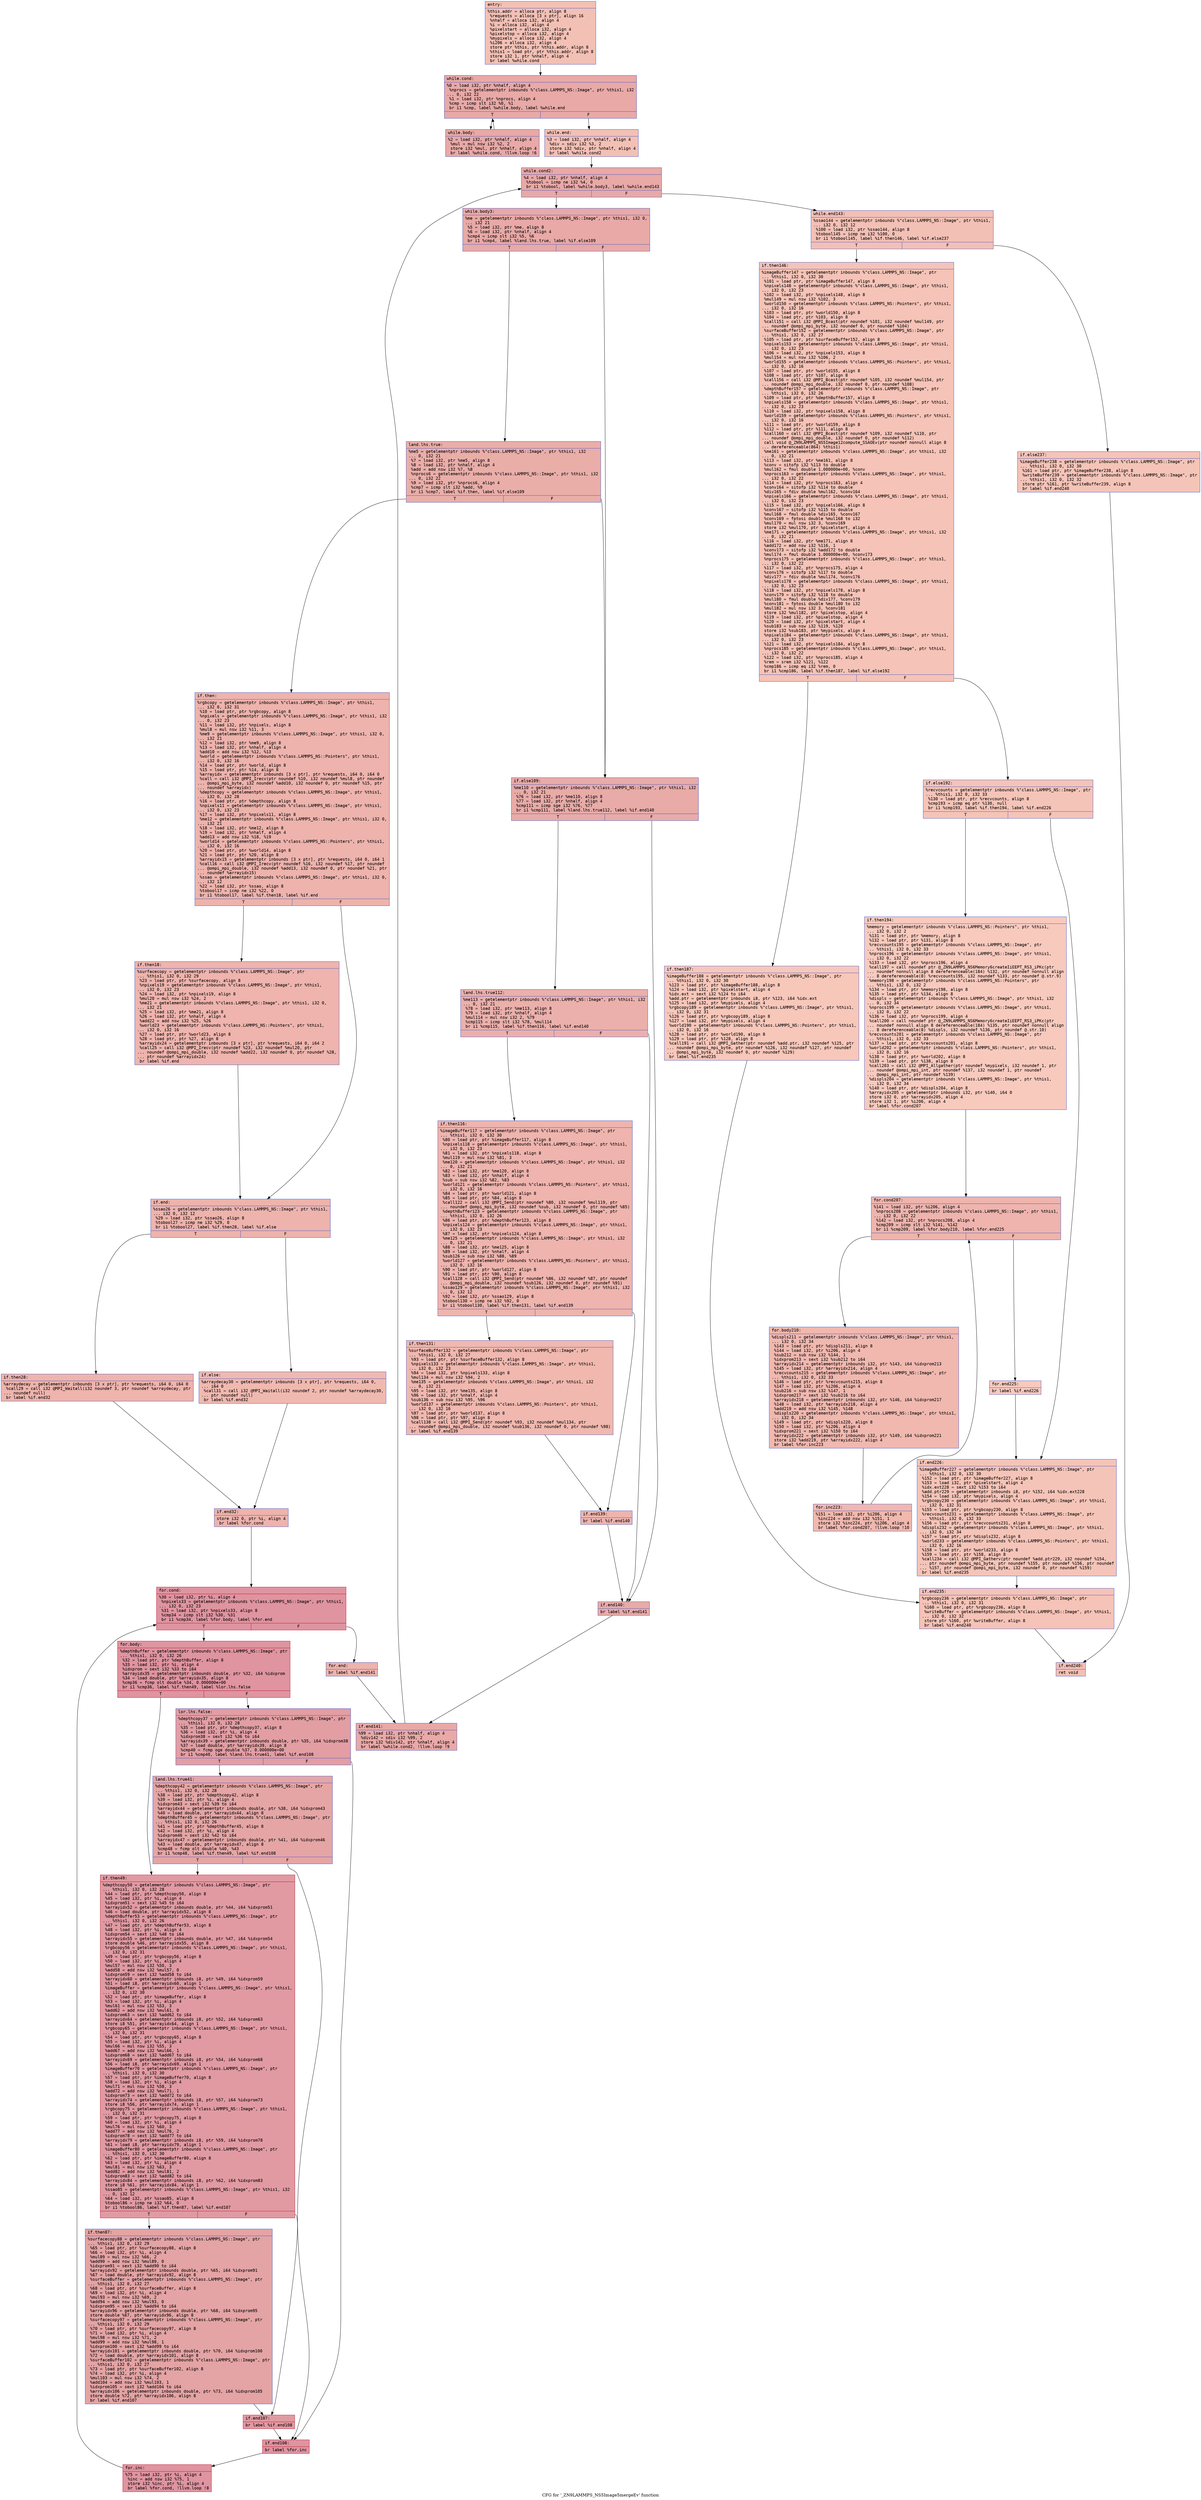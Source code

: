 digraph "CFG for '_ZN9LAMMPS_NS5Image5mergeEv' function" {
	label="CFG for '_ZN9LAMMPS_NS5Image5mergeEv' function";

	Node0x55d953161df0 [shape=record,color="#3d50c3ff", style=filled, fillcolor="#e5705870" fontname="Courier",label="{entry:\l|  %this.addr = alloca ptr, align 8\l  %requests = alloca [3 x ptr], align 16\l  %nhalf = alloca i32, align 4\l  %i = alloca i32, align 4\l  %pixelstart = alloca i32, align 4\l  %pixelstop = alloca i32, align 4\l  %mypixels = alloca i32, align 4\l  %i206 = alloca i32, align 4\l  store ptr %this, ptr %this.addr, align 8\l  %this1 = load ptr, ptr %this.addr, align 8\l  store i32 1, ptr %nhalf, align 4\l  br label %while.cond\l}"];
	Node0x55d953161df0 -> Node0x55d953162520[tooltip="entry -> while.cond\nProbability 100.00%" ];
	Node0x55d953162520 [shape=record,color="#3d50c3ff", style=filled, fillcolor="#ca3b3770" fontname="Courier",label="{while.cond:\l|  %0 = load i32, ptr %nhalf, align 4\l  %nprocs = getelementptr inbounds %\"class.LAMMPS_NS::Image\", ptr %this1, i32\l... 0, i32 22\l  %1 = load i32, ptr %nprocs, align 4\l  %cmp = icmp slt i32 %0, %1\l  br i1 %cmp, label %while.body, label %while.end\l|{<s0>T|<s1>F}}"];
	Node0x55d953162520:s0 -> Node0x55d953162a40[tooltip="while.cond -> while.body\nProbability 96.88%" ];
	Node0x55d953162520:s1 -> Node0x55d953162ac0[tooltip="while.cond -> while.end\nProbability 3.12%" ];
	Node0x55d953162a40 [shape=record,color="#3d50c3ff", style=filled, fillcolor="#ca3b3770" fontname="Courier",label="{while.body:\l|  %2 = load i32, ptr %nhalf, align 4\l  %mul = mul nsw i32 %2, 2\l  store i32 %mul, ptr %nhalf, align 4\l  br label %while.cond, !llvm.loop !6\l}"];
	Node0x55d953162a40 -> Node0x55d953162520[tooltip="while.body -> while.cond\nProbability 100.00%" ];
	Node0x55d953162ac0 [shape=record,color="#3d50c3ff", style=filled, fillcolor="#e5705870" fontname="Courier",label="{while.end:\l|  %3 = load i32, ptr %nhalf, align 4\l  %div = sdiv i32 %3, 2\l  store i32 %div, ptr %nhalf, align 4\l  br label %while.cond2\l}"];
	Node0x55d953162ac0 -> Node0x55d953163150[tooltip="while.end -> while.cond2\nProbability 100.00%" ];
	Node0x55d953163150 [shape=record,color="#3d50c3ff", style=filled, fillcolor="#ca3b3770" fontname="Courier",label="{while.cond2:\l|  %4 = load i32, ptr %nhalf, align 4\l  %tobool = icmp ne i32 %4, 0\l  br i1 %tobool, label %while.body3, label %while.end143\l|{<s0>T|<s1>F}}"];
	Node0x55d953163150:s0 -> Node0x55d953163370[tooltip="while.cond2 -> while.body3\nProbability 96.88%" ];
	Node0x55d953163150:s1 -> Node0x55d9531633f0[tooltip="while.cond2 -> while.end143\nProbability 3.12%" ];
	Node0x55d953163370 [shape=record,color="#3d50c3ff", style=filled, fillcolor="#ca3b3770" fontname="Courier",label="{while.body3:\l|  %me = getelementptr inbounds %\"class.LAMMPS_NS::Image\", ptr %this1, i32 0,\l... i32 21\l  %5 = load i32, ptr %me, align 8\l  %6 = load i32, ptr %nhalf, align 4\l  %cmp4 = icmp slt i32 %5, %6\l  br i1 %cmp4, label %land.lhs.true, label %if.else109\l|{<s0>T|<s1>F}}"];
	Node0x55d953163370:s0 -> Node0x55d9531637b0[tooltip="while.body3 -> land.lhs.true\nProbability 50.00%" ];
	Node0x55d953163370:s1 -> Node0x55d953162770[tooltip="while.body3 -> if.else109\nProbability 50.00%" ];
	Node0x55d9531637b0 [shape=record,color="#3d50c3ff", style=filled, fillcolor="#d0473d70" fontname="Courier",label="{land.lhs.true:\l|  %me5 = getelementptr inbounds %\"class.LAMMPS_NS::Image\", ptr %this1, i32\l... 0, i32 21\l  %7 = load i32, ptr %me5, align 8\l  %8 = load i32, ptr %nhalf, align 4\l  %add = add nsw i32 %7, %8\l  %nprocs6 = getelementptr inbounds %\"class.LAMMPS_NS::Image\", ptr %this1, i32\l... 0, i32 22\l  %9 = load i32, ptr %nprocs6, align 4\l  %cmp7 = icmp slt i32 %add, %9\l  br i1 %cmp7, label %if.then, label %if.else109\l|{<s0>T|<s1>F}}"];
	Node0x55d9531637b0:s0 -> Node0x55d953163f90[tooltip="land.lhs.true -> if.then\nProbability 50.00%" ];
	Node0x55d9531637b0:s1 -> Node0x55d953162770[tooltip="land.lhs.true -> if.else109\nProbability 50.00%" ];
	Node0x55d953163f90 [shape=record,color="#3d50c3ff", style=filled, fillcolor="#d6524470" fontname="Courier",label="{if.then:\l|  %rgbcopy = getelementptr inbounds %\"class.LAMMPS_NS::Image\", ptr %this1,\l... i32 0, i32 31\l  %10 = load ptr, ptr %rgbcopy, align 8\l  %npixels = getelementptr inbounds %\"class.LAMMPS_NS::Image\", ptr %this1, i32\l... 0, i32 23\l  %11 = load i32, ptr %npixels, align 8\l  %mul8 = mul nsw i32 %11, 3\l  %me9 = getelementptr inbounds %\"class.LAMMPS_NS::Image\", ptr %this1, i32 0,\l... i32 21\l  %12 = load i32, ptr %me9, align 8\l  %13 = load i32, ptr %nhalf, align 4\l  %add10 = add nsw i32 %12, %13\l  %world = getelementptr inbounds %\"class.LAMMPS_NS::Pointers\", ptr %this1,\l... i32 0, i32 16\l  %14 = load ptr, ptr %world, align 8\l  %15 = load ptr, ptr %14, align 8\l  %arrayidx = getelementptr inbounds [3 x ptr], ptr %requests, i64 0, i64 0\l  %call = call i32 @MPI_Irecv(ptr noundef %10, i32 noundef %mul8, ptr noundef\l... @ompi_mpi_byte, i32 noundef %add10, i32 noundef 0, ptr noundef %15, ptr\l... noundef %arrayidx)\l  %depthcopy = getelementptr inbounds %\"class.LAMMPS_NS::Image\", ptr %this1,\l... i32 0, i32 28\l  %16 = load ptr, ptr %depthcopy, align 8\l  %npixels11 = getelementptr inbounds %\"class.LAMMPS_NS::Image\", ptr %this1,\l... i32 0, i32 23\l  %17 = load i32, ptr %npixels11, align 8\l  %me12 = getelementptr inbounds %\"class.LAMMPS_NS::Image\", ptr %this1, i32 0,\l... i32 21\l  %18 = load i32, ptr %me12, align 8\l  %19 = load i32, ptr %nhalf, align 4\l  %add13 = add nsw i32 %18, %19\l  %world14 = getelementptr inbounds %\"class.LAMMPS_NS::Pointers\", ptr %this1,\l... i32 0, i32 16\l  %20 = load ptr, ptr %world14, align 8\l  %21 = load ptr, ptr %20, align 8\l  %arrayidx15 = getelementptr inbounds [3 x ptr], ptr %requests, i64 0, i64 1\l  %call16 = call i32 @MPI_Irecv(ptr noundef %16, i32 noundef %17, ptr noundef\l... @ompi_mpi_double, i32 noundef %add13, i32 noundef 0, ptr noundef %21, ptr\l... noundef %arrayidx15)\l  %ssao = getelementptr inbounds %\"class.LAMMPS_NS::Image\", ptr %this1, i32 0,\l... i32 12\l  %22 = load i32, ptr %ssao, align 8\l  %tobool17 = icmp ne i32 %22, 0\l  br i1 %tobool17, label %if.then18, label %if.end\l|{<s0>T|<s1>F}}"];
	Node0x55d953163f90:s0 -> Node0x55d953165800[tooltip="if.then -> if.then18\nProbability 62.50%" ];
	Node0x55d953163f90:s1 -> Node0x55d953163830[tooltip="if.then -> if.end\nProbability 37.50%" ];
	Node0x55d953165800 [shape=record,color="#3d50c3ff", style=filled, fillcolor="#d8564670" fontname="Courier",label="{if.then18:\l|  %surfacecopy = getelementptr inbounds %\"class.LAMMPS_NS::Image\", ptr\l... %this1, i32 0, i32 29\l  %23 = load ptr, ptr %surfacecopy, align 8\l  %npixels19 = getelementptr inbounds %\"class.LAMMPS_NS::Image\", ptr %this1,\l... i32 0, i32 23\l  %24 = load i32, ptr %npixels19, align 8\l  %mul20 = mul nsw i32 %24, 2\l  %me21 = getelementptr inbounds %\"class.LAMMPS_NS::Image\", ptr %this1, i32 0,\l... i32 21\l  %25 = load i32, ptr %me21, align 8\l  %26 = load i32, ptr %nhalf, align 4\l  %add22 = add nsw i32 %25, %26\l  %world23 = getelementptr inbounds %\"class.LAMMPS_NS::Pointers\", ptr %this1,\l... i32 0, i32 16\l  %27 = load ptr, ptr %world23, align 8\l  %28 = load ptr, ptr %27, align 8\l  %arrayidx24 = getelementptr inbounds [3 x ptr], ptr %requests, i64 0, i64 2\l  %call25 = call i32 @MPI_Irecv(ptr noundef %23, i32 noundef %mul20, ptr\l... noundef @ompi_mpi_double, i32 noundef %add22, i32 noundef 0, ptr noundef %28,\l... ptr noundef %arrayidx24)\l  br label %if.end\l}"];
	Node0x55d953165800 -> Node0x55d953163830[tooltip="if.then18 -> if.end\nProbability 100.00%" ];
	Node0x55d953163830 [shape=record,color="#3d50c3ff", style=filled, fillcolor="#d6524470" fontname="Courier",label="{if.end:\l|  %ssao26 = getelementptr inbounds %\"class.LAMMPS_NS::Image\", ptr %this1,\l... i32 0, i32 12\l  %29 = load i32, ptr %ssao26, align 8\l  %tobool27 = icmp ne i32 %29, 0\l  br i1 %tobool27, label %if.then28, label %if.else\l|{<s0>T|<s1>F}}"];
	Node0x55d953163830:s0 -> Node0x55d9531669f0[tooltip="if.end -> if.then28\nProbability 62.50%" ];
	Node0x55d953163830:s1 -> Node0x55d953166a70[tooltip="if.end -> if.else\nProbability 37.50%" ];
	Node0x55d9531669f0 [shape=record,color="#3d50c3ff", style=filled, fillcolor="#d8564670" fontname="Courier",label="{if.then28:\l|  %arraydecay = getelementptr inbounds [3 x ptr], ptr %requests, i64 0, i64 0\l  %call29 = call i32 @MPI_Waitall(i32 noundef 3, ptr noundef %arraydecay, ptr\l... noundef null)\l  br label %if.end32\l}"];
	Node0x55d9531669f0 -> Node0x55d953166dc0[tooltip="if.then28 -> if.end32\nProbability 100.00%" ];
	Node0x55d953166a70 [shape=record,color="#3d50c3ff", style=filled, fillcolor="#de614d70" fontname="Courier",label="{if.else:\l|  %arraydecay30 = getelementptr inbounds [3 x ptr], ptr %requests, i64 0,\l... i64 0\l  %call31 = call i32 @MPI_Waitall(i32 noundef 2, ptr noundef %arraydecay30,\l... ptr noundef null)\l  br label %if.end32\l}"];
	Node0x55d953166a70 -> Node0x55d953166dc0[tooltip="if.else -> if.end32\nProbability 100.00%" ];
	Node0x55d953166dc0 [shape=record,color="#3d50c3ff", style=filled, fillcolor="#d6524470" fontname="Courier",label="{if.end32:\l|  store i32 0, ptr %i, align 4\l  br label %for.cond\l}"];
	Node0x55d953166dc0 -> Node0x55d953167120[tooltip="if.end32 -> for.cond\nProbability 100.00%" ];
	Node0x55d953167120 [shape=record,color="#b70d28ff", style=filled, fillcolor="#b70d2870" fontname="Courier",label="{for.cond:\l|  %30 = load i32, ptr %i, align 4\l  %npixels33 = getelementptr inbounds %\"class.LAMMPS_NS::Image\", ptr %this1,\l... i32 0, i32 23\l  %31 = load i32, ptr %npixels33, align 8\l  %cmp34 = icmp slt i32 %30, %31\l  br i1 %cmp34, label %for.body, label %for.end\l|{<s0>T|<s1>F}}"];
	Node0x55d953167120:s0 -> Node0x55d953167460[tooltip="for.cond -> for.body\nProbability 96.88%" ];
	Node0x55d953167120:s1 -> Node0x55d9531674e0[tooltip="for.cond -> for.end\nProbability 3.12%" ];
	Node0x55d953167460 [shape=record,color="#b70d28ff", style=filled, fillcolor="#b70d2870" fontname="Courier",label="{for.body:\l|  %depthBuffer = getelementptr inbounds %\"class.LAMMPS_NS::Image\", ptr\l... %this1, i32 0, i32 26\l  %32 = load ptr, ptr %depthBuffer, align 8\l  %33 = load i32, ptr %i, align 4\l  %idxprom = sext i32 %33 to i64\l  %arrayidx35 = getelementptr inbounds double, ptr %32, i64 %idxprom\l  %34 = load double, ptr %arrayidx35, align 8\l  %cmp36 = fcmp olt double %34, 0.000000e+00\l  br i1 %cmp36, label %if.then49, label %lor.lhs.false\l|{<s0>T|<s1>F}}"];
	Node0x55d953167460:s0 -> Node0x55d953167a80[tooltip="for.body -> if.then49\nProbability 50.00%" ];
	Node0x55d953167460:s1 -> Node0x55d953167b00[tooltip="for.body -> lor.lhs.false\nProbability 50.00%" ];
	Node0x55d953167b00 [shape=record,color="#3d50c3ff", style=filled, fillcolor="#be242e70" fontname="Courier",label="{lor.lhs.false:\l|  %depthcopy37 = getelementptr inbounds %\"class.LAMMPS_NS::Image\", ptr\l... %this1, i32 0, i32 28\l  %35 = load ptr, ptr %depthcopy37, align 8\l  %36 = load i32, ptr %i, align 4\l  %idxprom38 = sext i32 %36 to i64\l  %arrayidx39 = getelementptr inbounds double, ptr %35, i64 %idxprom38\l  %37 = load double, ptr %arrayidx39, align 8\l  %cmp40 = fcmp oge double %37, 0.000000e+00\l  br i1 %cmp40, label %land.lhs.true41, label %if.end108\l|{<s0>T|<s1>F}}"];
	Node0x55d953167b00:s0 -> Node0x55d9531680c0[tooltip="lor.lhs.false -> land.lhs.true41\nProbability 50.00%" ];
	Node0x55d953167b00:s1 -> Node0x55d953168140[tooltip="lor.lhs.false -> if.end108\nProbability 50.00%" ];
	Node0x55d9531680c0 [shape=record,color="#3d50c3ff", style=filled, fillcolor="#c5333470" fontname="Courier",label="{land.lhs.true41:\l|  %depthcopy42 = getelementptr inbounds %\"class.LAMMPS_NS::Image\", ptr\l... %this1, i32 0, i32 28\l  %38 = load ptr, ptr %depthcopy42, align 8\l  %39 = load i32, ptr %i, align 4\l  %idxprom43 = sext i32 %39 to i64\l  %arrayidx44 = getelementptr inbounds double, ptr %38, i64 %idxprom43\l  %40 = load double, ptr %arrayidx44, align 8\l  %depthBuffer45 = getelementptr inbounds %\"class.LAMMPS_NS::Image\", ptr\l... %this1, i32 0, i32 26\l  %41 = load ptr, ptr %depthBuffer45, align 8\l  %42 = load i32, ptr %i, align 4\l  %idxprom46 = sext i32 %42 to i64\l  %arrayidx47 = getelementptr inbounds double, ptr %41, i64 %idxprom46\l  %43 = load double, ptr %arrayidx47, align 8\l  %cmp48 = fcmp olt double %40, %43\l  br i1 %cmp48, label %if.then49, label %if.end108\l|{<s0>T|<s1>F}}"];
	Node0x55d9531680c0:s0 -> Node0x55d953167a80[tooltip="land.lhs.true41 -> if.then49\nProbability 50.00%" ];
	Node0x55d9531680c0:s1 -> Node0x55d953168140[tooltip="land.lhs.true41 -> if.end108\nProbability 50.00%" ];
	Node0x55d953167a80 [shape=record,color="#b70d28ff", style=filled, fillcolor="#bb1b2c70" fontname="Courier",label="{if.then49:\l|  %depthcopy50 = getelementptr inbounds %\"class.LAMMPS_NS::Image\", ptr\l... %this1, i32 0, i32 28\l  %44 = load ptr, ptr %depthcopy50, align 8\l  %45 = load i32, ptr %i, align 4\l  %idxprom51 = sext i32 %45 to i64\l  %arrayidx52 = getelementptr inbounds double, ptr %44, i64 %idxprom51\l  %46 = load double, ptr %arrayidx52, align 8\l  %depthBuffer53 = getelementptr inbounds %\"class.LAMMPS_NS::Image\", ptr\l... %this1, i32 0, i32 26\l  %47 = load ptr, ptr %depthBuffer53, align 8\l  %48 = load i32, ptr %i, align 4\l  %idxprom54 = sext i32 %48 to i64\l  %arrayidx55 = getelementptr inbounds double, ptr %47, i64 %idxprom54\l  store double %46, ptr %arrayidx55, align 8\l  %rgbcopy56 = getelementptr inbounds %\"class.LAMMPS_NS::Image\", ptr %this1,\l... i32 0, i32 31\l  %49 = load ptr, ptr %rgbcopy56, align 8\l  %50 = load i32, ptr %i, align 4\l  %mul57 = mul nsw i32 %50, 3\l  %add58 = add nsw i32 %mul57, 0\l  %idxprom59 = sext i32 %add58 to i64\l  %arrayidx60 = getelementptr inbounds i8, ptr %49, i64 %idxprom59\l  %51 = load i8, ptr %arrayidx60, align 1\l  %imageBuffer = getelementptr inbounds %\"class.LAMMPS_NS::Image\", ptr %this1,\l... i32 0, i32 30\l  %52 = load ptr, ptr %imageBuffer, align 8\l  %53 = load i32, ptr %i, align 4\l  %mul61 = mul nsw i32 %53, 3\l  %add62 = add nsw i32 %mul61, 0\l  %idxprom63 = sext i32 %add62 to i64\l  %arrayidx64 = getelementptr inbounds i8, ptr %52, i64 %idxprom63\l  store i8 %51, ptr %arrayidx64, align 1\l  %rgbcopy65 = getelementptr inbounds %\"class.LAMMPS_NS::Image\", ptr %this1,\l... i32 0, i32 31\l  %54 = load ptr, ptr %rgbcopy65, align 8\l  %55 = load i32, ptr %i, align 4\l  %mul66 = mul nsw i32 %55, 3\l  %add67 = add nsw i32 %mul66, 1\l  %idxprom68 = sext i32 %add67 to i64\l  %arrayidx69 = getelementptr inbounds i8, ptr %54, i64 %idxprom68\l  %56 = load i8, ptr %arrayidx69, align 1\l  %imageBuffer70 = getelementptr inbounds %\"class.LAMMPS_NS::Image\", ptr\l... %this1, i32 0, i32 30\l  %57 = load ptr, ptr %imageBuffer70, align 8\l  %58 = load i32, ptr %i, align 4\l  %mul71 = mul nsw i32 %58, 3\l  %add72 = add nsw i32 %mul71, 1\l  %idxprom73 = sext i32 %add72 to i64\l  %arrayidx74 = getelementptr inbounds i8, ptr %57, i64 %idxprom73\l  store i8 %56, ptr %arrayidx74, align 1\l  %rgbcopy75 = getelementptr inbounds %\"class.LAMMPS_NS::Image\", ptr %this1,\l... i32 0, i32 31\l  %59 = load ptr, ptr %rgbcopy75, align 8\l  %60 = load i32, ptr %i, align 4\l  %mul76 = mul nsw i32 %60, 3\l  %add77 = add nsw i32 %mul76, 2\l  %idxprom78 = sext i32 %add77 to i64\l  %arrayidx79 = getelementptr inbounds i8, ptr %59, i64 %idxprom78\l  %61 = load i8, ptr %arrayidx79, align 1\l  %imageBuffer80 = getelementptr inbounds %\"class.LAMMPS_NS::Image\", ptr\l... %this1, i32 0, i32 30\l  %62 = load ptr, ptr %imageBuffer80, align 8\l  %63 = load i32, ptr %i, align 4\l  %mul81 = mul nsw i32 %63, 3\l  %add82 = add nsw i32 %mul81, 2\l  %idxprom83 = sext i32 %add82 to i64\l  %arrayidx84 = getelementptr inbounds i8, ptr %62, i64 %idxprom83\l  store i8 %61, ptr %arrayidx84, align 1\l  %ssao85 = getelementptr inbounds %\"class.LAMMPS_NS::Image\", ptr %this1, i32\l... 0, i32 12\l  %64 = load i32, ptr %ssao85, align 8\l  %tobool86 = icmp ne i32 %64, 0\l  br i1 %tobool86, label %if.then87, label %if.end107\l|{<s0>T|<s1>F}}"];
	Node0x55d953167a80:s0 -> Node0x55d95316c3f0[tooltip="if.then49 -> if.then87\nProbability 62.50%" ];
	Node0x55d953167a80:s1 -> Node0x55d95316c470[tooltip="if.then49 -> if.end107\nProbability 37.50%" ];
	Node0x55d95316c3f0 [shape=record,color="#3d50c3ff", style=filled, fillcolor="#c32e3170" fontname="Courier",label="{if.then87:\l|  %surfacecopy88 = getelementptr inbounds %\"class.LAMMPS_NS::Image\", ptr\l... %this1, i32 0, i32 29\l  %65 = load ptr, ptr %surfacecopy88, align 8\l  %66 = load i32, ptr %i, align 4\l  %mul89 = mul nsw i32 %66, 2\l  %add90 = add nsw i32 %mul89, 0\l  %idxprom91 = sext i32 %add90 to i64\l  %arrayidx92 = getelementptr inbounds double, ptr %65, i64 %idxprom91\l  %67 = load double, ptr %arrayidx92, align 8\l  %surfaceBuffer = getelementptr inbounds %\"class.LAMMPS_NS::Image\", ptr\l... %this1, i32 0, i32 27\l  %68 = load ptr, ptr %surfaceBuffer, align 8\l  %69 = load i32, ptr %i, align 4\l  %mul93 = mul nsw i32 %69, 2\l  %add94 = add nsw i32 %mul93, 0\l  %idxprom95 = sext i32 %add94 to i64\l  %arrayidx96 = getelementptr inbounds double, ptr %68, i64 %idxprom95\l  store double %67, ptr %arrayidx96, align 8\l  %surfacecopy97 = getelementptr inbounds %\"class.LAMMPS_NS::Image\", ptr\l... %this1, i32 0, i32 29\l  %70 = load ptr, ptr %surfacecopy97, align 8\l  %71 = load i32, ptr %i, align 4\l  %mul98 = mul nsw i32 %71, 2\l  %add99 = add nsw i32 %mul98, 1\l  %idxprom100 = sext i32 %add99 to i64\l  %arrayidx101 = getelementptr inbounds double, ptr %70, i64 %idxprom100\l  %72 = load double, ptr %arrayidx101, align 8\l  %surfaceBuffer102 = getelementptr inbounds %\"class.LAMMPS_NS::Image\", ptr\l... %this1, i32 0, i32 27\l  %73 = load ptr, ptr %surfaceBuffer102, align 8\l  %74 = load i32, ptr %i, align 4\l  %mul103 = mul nsw i32 %74, 2\l  %add104 = add nsw i32 %mul103, 1\l  %idxprom105 = sext i32 %add104 to i64\l  %arrayidx106 = getelementptr inbounds double, ptr %73, i64 %idxprom105\l  store double %72, ptr %arrayidx106, align 8\l  br label %if.end107\l}"];
	Node0x55d95316c3f0 -> Node0x55d95316c470[tooltip="if.then87 -> if.end107\nProbability 100.00%" ];
	Node0x55d95316c470 [shape=record,color="#b70d28ff", style=filled, fillcolor="#bb1b2c70" fontname="Courier",label="{if.end107:\l|  br label %if.end108\l}"];
	Node0x55d95316c470 -> Node0x55d953168140[tooltip="if.end107 -> if.end108\nProbability 100.00%" ];
	Node0x55d953168140 [shape=record,color="#b70d28ff", style=filled, fillcolor="#b70d2870" fontname="Courier",label="{if.end108:\l|  br label %for.inc\l}"];
	Node0x55d953168140 -> Node0x55d95316dbf0[tooltip="if.end108 -> for.inc\nProbability 100.00%" ];
	Node0x55d95316dbf0 [shape=record,color="#b70d28ff", style=filled, fillcolor="#b70d2870" fontname="Courier",label="{for.inc:\l|  %75 = load i32, ptr %i, align 4\l  %inc = add nsw i32 %75, 1\l  store i32 %inc, ptr %i, align 4\l  br label %for.cond, !llvm.loop !8\l}"];
	Node0x55d95316dbf0 -> Node0x55d953167120[tooltip="for.inc -> for.cond\nProbability 100.00%" ];
	Node0x55d9531674e0 [shape=record,color="#3d50c3ff", style=filled, fillcolor="#d6524470" fontname="Courier",label="{for.end:\l|  br label %if.end141\l}"];
	Node0x55d9531674e0 -> Node0x55d95316e060[tooltip="for.end -> if.end141\nProbability 100.00%" ];
	Node0x55d953162770 [shape=record,color="#3d50c3ff", style=filled, fillcolor="#cc403a70" fontname="Courier",label="{if.else109:\l|  %me110 = getelementptr inbounds %\"class.LAMMPS_NS::Image\", ptr %this1, i32\l... 0, i32 21\l  %76 = load i32, ptr %me110, align 8\l  %77 = load i32, ptr %nhalf, align 4\l  %cmp111 = icmp sge i32 %76, %77\l  br i1 %cmp111, label %land.lhs.true112, label %if.end140\l|{<s0>T|<s1>F}}"];
	Node0x55d953162770:s0 -> Node0x55d95316e3e0[tooltip="if.else109 -> land.lhs.true112\nProbability 50.00%" ];
	Node0x55d953162770:s1 -> Node0x55d95316e480[tooltip="if.else109 -> if.end140\nProbability 50.00%" ];
	Node0x55d95316e3e0 [shape=record,color="#3d50c3ff", style=filled, fillcolor="#d24b4070" fontname="Courier",label="{land.lhs.true112:\l|  %me113 = getelementptr inbounds %\"class.LAMMPS_NS::Image\", ptr %this1, i32\l... 0, i32 21\l  %78 = load i32, ptr %me113, align 8\l  %79 = load i32, ptr %nhalf, align 4\l  %mul114 = mul nsw i32 2, %79\l  %cmp115 = icmp slt i32 %78, %mul114\l  br i1 %cmp115, label %if.then116, label %if.end140\l|{<s0>T|<s1>F}}"];
	Node0x55d95316e3e0:s0 -> Node0x55d95316e900[tooltip="land.lhs.true112 -> if.then116\nProbability 50.00%" ];
	Node0x55d95316e3e0:s1 -> Node0x55d95316e480[tooltip="land.lhs.true112 -> if.end140\nProbability 50.00%" ];
	Node0x55d95316e900 [shape=record,color="#3d50c3ff", style=filled, fillcolor="#d8564670" fontname="Courier",label="{if.then116:\l|  %imageBuffer117 = getelementptr inbounds %\"class.LAMMPS_NS::Image\", ptr\l... %this1, i32 0, i32 30\l  %80 = load ptr, ptr %imageBuffer117, align 8\l  %npixels118 = getelementptr inbounds %\"class.LAMMPS_NS::Image\", ptr %this1,\l... i32 0, i32 23\l  %81 = load i32, ptr %npixels118, align 8\l  %mul119 = mul nsw i32 %81, 3\l  %me120 = getelementptr inbounds %\"class.LAMMPS_NS::Image\", ptr %this1, i32\l... 0, i32 21\l  %82 = load i32, ptr %me120, align 8\l  %83 = load i32, ptr %nhalf, align 4\l  %sub = sub nsw i32 %82, %83\l  %world121 = getelementptr inbounds %\"class.LAMMPS_NS::Pointers\", ptr %this1,\l... i32 0, i32 16\l  %84 = load ptr, ptr %world121, align 8\l  %85 = load ptr, ptr %84, align 8\l  %call122 = call i32 @MPI_Send(ptr noundef %80, i32 noundef %mul119, ptr\l... noundef @ompi_mpi_byte, i32 noundef %sub, i32 noundef 0, ptr noundef %85)\l  %depthBuffer123 = getelementptr inbounds %\"class.LAMMPS_NS::Image\", ptr\l... %this1, i32 0, i32 26\l  %86 = load ptr, ptr %depthBuffer123, align 8\l  %npixels124 = getelementptr inbounds %\"class.LAMMPS_NS::Image\", ptr %this1,\l... i32 0, i32 23\l  %87 = load i32, ptr %npixels124, align 8\l  %me125 = getelementptr inbounds %\"class.LAMMPS_NS::Image\", ptr %this1, i32\l... 0, i32 21\l  %88 = load i32, ptr %me125, align 8\l  %89 = load i32, ptr %nhalf, align 4\l  %sub126 = sub nsw i32 %88, %89\l  %world127 = getelementptr inbounds %\"class.LAMMPS_NS::Pointers\", ptr %this1,\l... i32 0, i32 16\l  %90 = load ptr, ptr %world127, align 8\l  %91 = load ptr, ptr %90, align 8\l  %call128 = call i32 @MPI_Send(ptr noundef %86, i32 noundef %87, ptr noundef\l... @ompi_mpi_double, i32 noundef %sub126, i32 noundef 0, ptr noundef %91)\l  %ssao129 = getelementptr inbounds %\"class.LAMMPS_NS::Image\", ptr %this1, i32\l... 0, i32 12\l  %92 = load i32, ptr %ssao129, align 8\l  %tobool130 = icmp ne i32 %92, 0\l  br i1 %tobool130, label %if.then131, label %if.end139\l|{<s0>T|<s1>F}}"];
	Node0x55d95316e900:s0 -> Node0x55d95316ff40[tooltip="if.then116 -> if.then131\nProbability 62.50%" ];
	Node0x55d95316e900:s1 -> Node0x55d95316ffc0[tooltip="if.then116 -> if.end139\nProbability 37.50%" ];
	Node0x55d95316ff40 [shape=record,color="#3d50c3ff", style=filled, fillcolor="#dc5d4a70" fontname="Courier",label="{if.then131:\l|  %surfaceBuffer132 = getelementptr inbounds %\"class.LAMMPS_NS::Image\", ptr\l... %this1, i32 0, i32 27\l  %93 = load ptr, ptr %surfaceBuffer132, align 8\l  %npixels133 = getelementptr inbounds %\"class.LAMMPS_NS::Image\", ptr %this1,\l... i32 0, i32 23\l  %94 = load i32, ptr %npixels133, align 8\l  %mul134 = mul nsw i32 %94, 2\l  %me135 = getelementptr inbounds %\"class.LAMMPS_NS::Image\", ptr %this1, i32\l... 0, i32 21\l  %95 = load i32, ptr %me135, align 8\l  %96 = load i32, ptr %nhalf, align 4\l  %sub136 = sub nsw i32 %95, %96\l  %world137 = getelementptr inbounds %\"class.LAMMPS_NS::Pointers\", ptr %this1,\l... i32 0, i32 16\l  %97 = load ptr, ptr %world137, align 8\l  %98 = load ptr, ptr %97, align 8\l  %call138 = call i32 @MPI_Send(ptr noundef %93, i32 noundef %mul134, ptr\l... noundef @ompi_mpi_double, i32 noundef %sub136, i32 noundef 0, ptr noundef %98)\l  br label %if.end139\l}"];
	Node0x55d95316ff40 -> Node0x55d95316ffc0[tooltip="if.then131 -> if.end139\nProbability 100.00%" ];
	Node0x55d95316ffc0 [shape=record,color="#3d50c3ff", style=filled, fillcolor="#d8564670" fontname="Courier",label="{if.end139:\l|  br label %if.end140\l}"];
	Node0x55d95316ffc0 -> Node0x55d95316e480[tooltip="if.end139 -> if.end140\nProbability 100.00%" ];
	Node0x55d95316e480 [shape=record,color="#3d50c3ff", style=filled, fillcolor="#cc403a70" fontname="Courier",label="{if.end140:\l|  br label %if.end141\l}"];
	Node0x55d95316e480 -> Node0x55d95316e060[tooltip="if.end140 -> if.end141\nProbability 100.00%" ];
	Node0x55d95316e060 [shape=record,color="#3d50c3ff", style=filled, fillcolor="#ca3b3770" fontname="Courier",label="{if.end141:\l|  %99 = load i32, ptr %nhalf, align 4\l  %div142 = sdiv i32 %99, 2\l  store i32 %div142, ptr %nhalf, align 4\l  br label %while.cond2, !llvm.loop !9\l}"];
	Node0x55d95316e060 -> Node0x55d953163150[tooltip="if.end141 -> while.cond2\nProbability 100.00%" ];
	Node0x55d9531633f0 [shape=record,color="#3d50c3ff", style=filled, fillcolor="#e5705870" fontname="Courier",label="{while.end143:\l|  %ssao144 = getelementptr inbounds %\"class.LAMMPS_NS::Image\", ptr %this1,\l... i32 0, i32 12\l  %100 = load i32, ptr %ssao144, align 8\l  %tobool145 = icmp ne i32 %100, 0\l  br i1 %tobool145, label %if.then146, label %if.else237\l|{<s0>T|<s1>F}}"];
	Node0x55d9531633f0:s0 -> Node0x55d9531719e0[tooltip="while.end143 -> if.then146\nProbability 62.50%" ];
	Node0x55d9531633f0:s1 -> Node0x55d953171a30[tooltip="while.end143 -> if.else237\nProbability 37.50%" ];
	Node0x55d9531719e0 [shape=record,color="#3d50c3ff", style=filled, fillcolor="#e8765c70" fontname="Courier",label="{if.then146:\l|  %imageBuffer147 = getelementptr inbounds %\"class.LAMMPS_NS::Image\", ptr\l... %this1, i32 0, i32 30\l  %101 = load ptr, ptr %imageBuffer147, align 8\l  %npixels148 = getelementptr inbounds %\"class.LAMMPS_NS::Image\", ptr %this1,\l... i32 0, i32 23\l  %102 = load i32, ptr %npixels148, align 8\l  %mul149 = mul nsw i32 %102, 3\l  %world150 = getelementptr inbounds %\"class.LAMMPS_NS::Pointers\", ptr %this1,\l... i32 0, i32 16\l  %103 = load ptr, ptr %world150, align 8\l  %104 = load ptr, ptr %103, align 8\l  %call151 = call i32 @MPI_Bcast(ptr noundef %101, i32 noundef %mul149, ptr\l... noundef @ompi_mpi_byte, i32 noundef 0, ptr noundef %104)\l  %surfaceBuffer152 = getelementptr inbounds %\"class.LAMMPS_NS::Image\", ptr\l... %this1, i32 0, i32 27\l  %105 = load ptr, ptr %surfaceBuffer152, align 8\l  %npixels153 = getelementptr inbounds %\"class.LAMMPS_NS::Image\", ptr %this1,\l... i32 0, i32 23\l  %106 = load i32, ptr %npixels153, align 8\l  %mul154 = mul nsw i32 %106, 2\l  %world155 = getelementptr inbounds %\"class.LAMMPS_NS::Pointers\", ptr %this1,\l... i32 0, i32 16\l  %107 = load ptr, ptr %world155, align 8\l  %108 = load ptr, ptr %107, align 8\l  %call156 = call i32 @MPI_Bcast(ptr noundef %105, i32 noundef %mul154, ptr\l... noundef @ompi_mpi_double, i32 noundef 0, ptr noundef %108)\l  %depthBuffer157 = getelementptr inbounds %\"class.LAMMPS_NS::Image\", ptr\l... %this1, i32 0, i32 26\l  %109 = load ptr, ptr %depthBuffer157, align 8\l  %npixels158 = getelementptr inbounds %\"class.LAMMPS_NS::Image\", ptr %this1,\l... i32 0, i32 23\l  %110 = load i32, ptr %npixels158, align 8\l  %world159 = getelementptr inbounds %\"class.LAMMPS_NS::Pointers\", ptr %this1,\l... i32 0, i32 16\l  %111 = load ptr, ptr %world159, align 8\l  %112 = load ptr, ptr %111, align 8\l  %call160 = call i32 @MPI_Bcast(ptr noundef %109, i32 noundef %110, ptr\l... noundef @ompi_mpi_double, i32 noundef 0, ptr noundef %112)\l  call void @_ZN9LAMMPS_NS5Image12compute_SSAOEv(ptr noundef nonnull align 8\l... dereferenceable(864) %this1)\l  %me161 = getelementptr inbounds %\"class.LAMMPS_NS::Image\", ptr %this1, i32\l... 0, i32 21\l  %113 = load i32, ptr %me161, align 8\l  %conv = sitofp i32 %113 to double\l  %mul162 = fmul double 1.000000e+00, %conv\l  %nprocs163 = getelementptr inbounds %\"class.LAMMPS_NS::Image\", ptr %this1,\l... i32 0, i32 22\l  %114 = load i32, ptr %nprocs163, align 4\l  %conv164 = sitofp i32 %114 to double\l  %div165 = fdiv double %mul162, %conv164\l  %npixels166 = getelementptr inbounds %\"class.LAMMPS_NS::Image\", ptr %this1,\l... i32 0, i32 23\l  %115 = load i32, ptr %npixels166, align 8\l  %conv167 = sitofp i32 %115 to double\l  %mul168 = fmul double %div165, %conv167\l  %conv169 = fptosi double %mul168 to i32\l  %mul170 = mul nsw i32 3, %conv169\l  store i32 %mul170, ptr %pixelstart, align 4\l  %me171 = getelementptr inbounds %\"class.LAMMPS_NS::Image\", ptr %this1, i32\l... 0, i32 21\l  %116 = load i32, ptr %me171, align 8\l  %add172 = add nsw i32 %116, 1\l  %conv173 = sitofp i32 %add172 to double\l  %mul174 = fmul double 1.000000e+00, %conv173\l  %nprocs175 = getelementptr inbounds %\"class.LAMMPS_NS::Image\", ptr %this1,\l... i32 0, i32 22\l  %117 = load i32, ptr %nprocs175, align 4\l  %conv176 = sitofp i32 %117 to double\l  %div177 = fdiv double %mul174, %conv176\l  %npixels178 = getelementptr inbounds %\"class.LAMMPS_NS::Image\", ptr %this1,\l... i32 0, i32 23\l  %118 = load i32, ptr %npixels178, align 8\l  %conv179 = sitofp i32 %118 to double\l  %mul180 = fmul double %div177, %conv179\l  %conv181 = fptosi double %mul180 to i32\l  %mul182 = mul nsw i32 3, %conv181\l  store i32 %mul182, ptr %pixelstop, align 4\l  %119 = load i32, ptr %pixelstop, align 4\l  %120 = load i32, ptr %pixelstart, align 4\l  %sub183 = sub nsw i32 %119, %120\l  store i32 %sub183, ptr %mypixels, align 4\l  %npixels184 = getelementptr inbounds %\"class.LAMMPS_NS::Image\", ptr %this1,\l... i32 0, i32 23\l  %121 = load i32, ptr %npixels184, align 8\l  %nprocs185 = getelementptr inbounds %\"class.LAMMPS_NS::Image\", ptr %this1,\l... i32 0, i32 22\l  %122 = load i32, ptr %nprocs185, align 4\l  %rem = srem i32 %121, %122\l  %cmp186 = icmp eq i32 %rem, 0\l  br i1 %cmp186, label %if.then187, label %if.else192\l|{<s0>T|<s1>F}}"];
	Node0x55d9531719e0:s0 -> Node0x55d953175930[tooltip="if.then146 -> if.then187\nProbability 37.50%" ];
	Node0x55d9531719e0:s1 -> Node0x55d9531759b0[tooltip="if.then146 -> if.else192\nProbability 62.50%" ];
	Node0x55d953175930 [shape=record,color="#3d50c3ff", style=filled, fillcolor="#ec7f6370" fontname="Courier",label="{if.then187:\l|  %imageBuffer188 = getelementptr inbounds %\"class.LAMMPS_NS::Image\", ptr\l... %this1, i32 0, i32 30\l  %123 = load ptr, ptr %imageBuffer188, align 8\l  %124 = load i32, ptr %pixelstart, align 4\l  %idx.ext = sext i32 %124 to i64\l  %add.ptr = getelementptr inbounds i8, ptr %123, i64 %idx.ext\l  %125 = load i32, ptr %mypixels, align 4\l  %rgbcopy189 = getelementptr inbounds %\"class.LAMMPS_NS::Image\", ptr %this1,\l... i32 0, i32 31\l  %126 = load ptr, ptr %rgbcopy189, align 8\l  %127 = load i32, ptr %mypixels, align 4\l  %world190 = getelementptr inbounds %\"class.LAMMPS_NS::Pointers\", ptr %this1,\l... i32 0, i32 16\l  %128 = load ptr, ptr %world190, align 8\l  %129 = load ptr, ptr %128, align 8\l  %call191 = call i32 @MPI_Gather(ptr noundef %add.ptr, i32 noundef %125, ptr\l... noundef @ompi_mpi_byte, ptr noundef %126, i32 noundef %127, ptr noundef\l... @ompi_mpi_byte, i32 noundef 0, ptr noundef %129)\l  br label %if.end235\l}"];
	Node0x55d953175930 -> Node0x55d9531765a0[tooltip="if.then187 -> if.end235\nProbability 100.00%" ];
	Node0x55d9531759b0 [shape=record,color="#3d50c3ff", style=filled, fillcolor="#e97a5f70" fontname="Courier",label="{if.else192:\l|  %recvcounts = getelementptr inbounds %\"class.LAMMPS_NS::Image\", ptr\l... %this1, i32 0, i32 33\l  %130 = load ptr, ptr %recvcounts, align 8\l  %cmp193 = icmp eq ptr %130, null\l  br i1 %cmp193, label %if.then194, label %if.end226\l|{<s0>T|<s1>F}}"];
	Node0x55d9531759b0:s0 -> Node0x55d953176830[tooltip="if.else192 -> if.then194\nProbability 37.50%" ];
	Node0x55d9531759b0:s1 -> Node0x55d9531768b0[tooltip="if.else192 -> if.end226\nProbability 62.50%" ];
	Node0x55d953176830 [shape=record,color="#3d50c3ff", style=filled, fillcolor="#ef886b70" fontname="Courier",label="{if.then194:\l|  %memory = getelementptr inbounds %\"class.LAMMPS_NS::Pointers\", ptr %this1,\l... i32 0, i32 2\l  %131 = load ptr, ptr %memory, align 8\l  %132 = load ptr, ptr %131, align 8\l  %recvcounts195 = getelementptr inbounds %\"class.LAMMPS_NS::Image\", ptr\l... %this1, i32 0, i32 33\l  %nprocs196 = getelementptr inbounds %\"class.LAMMPS_NS::Image\", ptr %this1,\l... i32 0, i32 22\l  %133 = load i32, ptr %nprocs196, align 4\l  %call197 = call noundef ptr @_ZN9LAMMPS_NS6Memory6createIiEEPT_RS3_iPKc(ptr\l... noundef nonnull align 8 dereferenceable(184) %132, ptr noundef nonnull align\l... 8 dereferenceable(8) %recvcounts195, i32 noundef %133, ptr noundef @.str.9)\l  %memory198 = getelementptr inbounds %\"class.LAMMPS_NS::Pointers\", ptr\l... %this1, i32 0, i32 2\l  %134 = load ptr, ptr %memory198, align 8\l  %135 = load ptr, ptr %134, align 8\l  %displs = getelementptr inbounds %\"class.LAMMPS_NS::Image\", ptr %this1, i32\l... 0, i32 34\l  %nprocs199 = getelementptr inbounds %\"class.LAMMPS_NS::Image\", ptr %this1,\l... i32 0, i32 22\l  %136 = load i32, ptr %nprocs199, align 4\l  %call200 = call noundef ptr @_ZN9LAMMPS_NS6Memory6createIiEEPT_RS3_iPKc(ptr\l... noundef nonnull align 8 dereferenceable(184) %135, ptr noundef nonnull align\l... 8 dereferenceable(8) %displs, i32 noundef %136, ptr noundef @.str.10)\l  %recvcounts201 = getelementptr inbounds %\"class.LAMMPS_NS::Image\", ptr\l... %this1, i32 0, i32 33\l  %137 = load ptr, ptr %recvcounts201, align 8\l  %world202 = getelementptr inbounds %\"class.LAMMPS_NS::Pointers\", ptr %this1,\l... i32 0, i32 16\l  %138 = load ptr, ptr %world202, align 8\l  %139 = load ptr, ptr %138, align 8\l  %call203 = call i32 @MPI_Allgather(ptr noundef %mypixels, i32 noundef 1, ptr\l... noundef @ompi_mpi_int, ptr noundef %137, i32 noundef 1, ptr noundef\l... @ompi_mpi_int, ptr noundef %139)\l  %displs204 = getelementptr inbounds %\"class.LAMMPS_NS::Image\", ptr %this1,\l... i32 0, i32 34\l  %140 = load ptr, ptr %displs204, align 8\l  %arrayidx205 = getelementptr inbounds i32, ptr %140, i64 0\l  store i32 0, ptr %arrayidx205, align 4\l  store i32 1, ptr %i206, align 4\l  br label %for.cond207\l}"];
	Node0x55d953176830 -> Node0x55d953178120[tooltip="if.then194 -> for.cond207\nProbability 100.00%" ];
	Node0x55d953178120 [shape=record,color="#3d50c3ff", style=filled, fillcolor="#d8564670" fontname="Courier",label="{for.cond207:\l|  %141 = load i32, ptr %i206, align 4\l  %nprocs208 = getelementptr inbounds %\"class.LAMMPS_NS::Image\", ptr %this1,\l... i32 0, i32 22\l  %142 = load i32, ptr %nprocs208, align 4\l  %cmp209 = icmp slt i32 %141, %142\l  br i1 %cmp209, label %for.body210, label %for.end225\l|{<s0>T|<s1>F}}"];
	Node0x55d953178120:s0 -> Node0x55d953178460[tooltip="for.cond207 -> for.body210\nProbability 96.88%" ];
	Node0x55d953178120:s1 -> Node0x55d9531784e0[tooltip="for.cond207 -> for.end225\nProbability 3.12%" ];
	Node0x55d953178460 [shape=record,color="#3d50c3ff", style=filled, fillcolor="#dc5d4a70" fontname="Courier",label="{for.body210:\l|  %displs211 = getelementptr inbounds %\"class.LAMMPS_NS::Image\", ptr %this1,\l... i32 0, i32 34\l  %143 = load ptr, ptr %displs211, align 8\l  %144 = load i32, ptr %i206, align 4\l  %sub212 = sub nsw i32 %144, 1\l  %idxprom213 = sext i32 %sub212 to i64\l  %arrayidx214 = getelementptr inbounds i32, ptr %143, i64 %idxprom213\l  %145 = load i32, ptr %arrayidx214, align 4\l  %recvcounts215 = getelementptr inbounds %\"class.LAMMPS_NS::Image\", ptr\l... %this1, i32 0, i32 33\l  %146 = load ptr, ptr %recvcounts215, align 8\l  %147 = load i32, ptr %i206, align 4\l  %sub216 = sub nsw i32 %147, 1\l  %idxprom217 = sext i32 %sub216 to i64\l  %arrayidx218 = getelementptr inbounds i32, ptr %146, i64 %idxprom217\l  %148 = load i32, ptr %arrayidx218, align 4\l  %add219 = add nsw i32 %145, %148\l  %displs220 = getelementptr inbounds %\"class.LAMMPS_NS::Image\", ptr %this1,\l... i32 0, i32 34\l  %149 = load ptr, ptr %displs220, align 8\l  %150 = load i32, ptr %i206, align 4\l  %idxprom221 = sext i32 %150 to i64\l  %arrayidx222 = getelementptr inbounds i32, ptr %149, i64 %idxprom221\l  store i32 %add219, ptr %arrayidx222, align 4\l  br label %for.inc223\l}"];
	Node0x55d953178460 -> Node0x55d953179440[tooltip="for.body210 -> for.inc223\nProbability 100.00%" ];
	Node0x55d953179440 [shape=record,color="#3d50c3ff", style=filled, fillcolor="#dc5d4a70" fontname="Courier",label="{for.inc223:\l|  %151 = load i32, ptr %i206, align 4\l  %inc224 = add nsw i32 %151, 1\l  store i32 %inc224, ptr %i206, align 4\l  br label %for.cond207, !llvm.loop !10\l}"];
	Node0x55d953179440 -> Node0x55d953178120[tooltip="for.inc223 -> for.cond207\nProbability 100.00%" ];
	Node0x55d9531784e0 [shape=record,color="#3d50c3ff", style=filled, fillcolor="#ef886b70" fontname="Courier",label="{for.end225:\l|  br label %if.end226\l}"];
	Node0x55d9531784e0 -> Node0x55d9531768b0[tooltip="for.end225 -> if.end226\nProbability 100.00%" ];
	Node0x55d9531768b0 [shape=record,color="#3d50c3ff", style=filled, fillcolor="#e97a5f70" fontname="Courier",label="{if.end226:\l|  %imageBuffer227 = getelementptr inbounds %\"class.LAMMPS_NS::Image\", ptr\l... %this1, i32 0, i32 30\l  %152 = load ptr, ptr %imageBuffer227, align 8\l  %153 = load i32, ptr %pixelstart, align 4\l  %idx.ext228 = sext i32 %153 to i64\l  %add.ptr229 = getelementptr inbounds i8, ptr %152, i64 %idx.ext228\l  %154 = load i32, ptr %mypixels, align 4\l  %rgbcopy230 = getelementptr inbounds %\"class.LAMMPS_NS::Image\", ptr %this1,\l... i32 0, i32 31\l  %155 = load ptr, ptr %rgbcopy230, align 8\l  %recvcounts231 = getelementptr inbounds %\"class.LAMMPS_NS::Image\", ptr\l... %this1, i32 0, i32 33\l  %156 = load ptr, ptr %recvcounts231, align 8\l  %displs232 = getelementptr inbounds %\"class.LAMMPS_NS::Image\", ptr %this1,\l... i32 0, i32 34\l  %157 = load ptr, ptr %displs232, align 8\l  %world233 = getelementptr inbounds %\"class.LAMMPS_NS::Pointers\", ptr %this1,\l... i32 0, i32 16\l  %158 = load ptr, ptr %world233, align 8\l  %159 = load ptr, ptr %158, align 8\l  %call234 = call i32 @MPI_Gatherv(ptr noundef %add.ptr229, i32 noundef %154,\l... ptr noundef @ompi_mpi_byte, ptr noundef %155, ptr noundef %156, ptr noundef\l... %157, ptr noundef @ompi_mpi_byte, i32 noundef 0, ptr noundef %159)\l  br label %if.end235\l}"];
	Node0x55d9531768b0 -> Node0x55d9531765a0[tooltip="if.end226 -> if.end235\nProbability 100.00%" ];
	Node0x55d9531765a0 [shape=record,color="#3d50c3ff", style=filled, fillcolor="#e8765c70" fontname="Courier",label="{if.end235:\l|  %rgbcopy236 = getelementptr inbounds %\"class.LAMMPS_NS::Image\", ptr\l... %this1, i32 0, i32 31\l  %160 = load ptr, ptr %rgbcopy236, align 8\l  %writeBuffer = getelementptr inbounds %\"class.LAMMPS_NS::Image\", ptr %this1,\l... i32 0, i32 32\l  store ptr %160, ptr %writeBuffer, align 8\l  br label %if.end240\l}"];
	Node0x55d9531765a0 -> Node0x55d95317b940[tooltip="if.end235 -> if.end240\nProbability 100.00%" ];
	Node0x55d953171a30 [shape=record,color="#3d50c3ff", style=filled, fillcolor="#e97a5f70" fontname="Courier",label="{if.else237:\l|  %imageBuffer238 = getelementptr inbounds %\"class.LAMMPS_NS::Image\", ptr\l... %this1, i32 0, i32 30\l  %161 = load ptr, ptr %imageBuffer238, align 8\l  %writeBuffer239 = getelementptr inbounds %\"class.LAMMPS_NS::Image\", ptr\l... %this1, i32 0, i32 32\l  store ptr %161, ptr %writeBuffer239, align 8\l  br label %if.end240\l}"];
	Node0x55d953171a30 -> Node0x55d95317b940[tooltip="if.else237 -> if.end240\nProbability 100.00%" ];
	Node0x55d95317b940 [shape=record,color="#3d50c3ff", style=filled, fillcolor="#e5705870" fontname="Courier",label="{if.end240:\l|  ret void\l}"];
}

